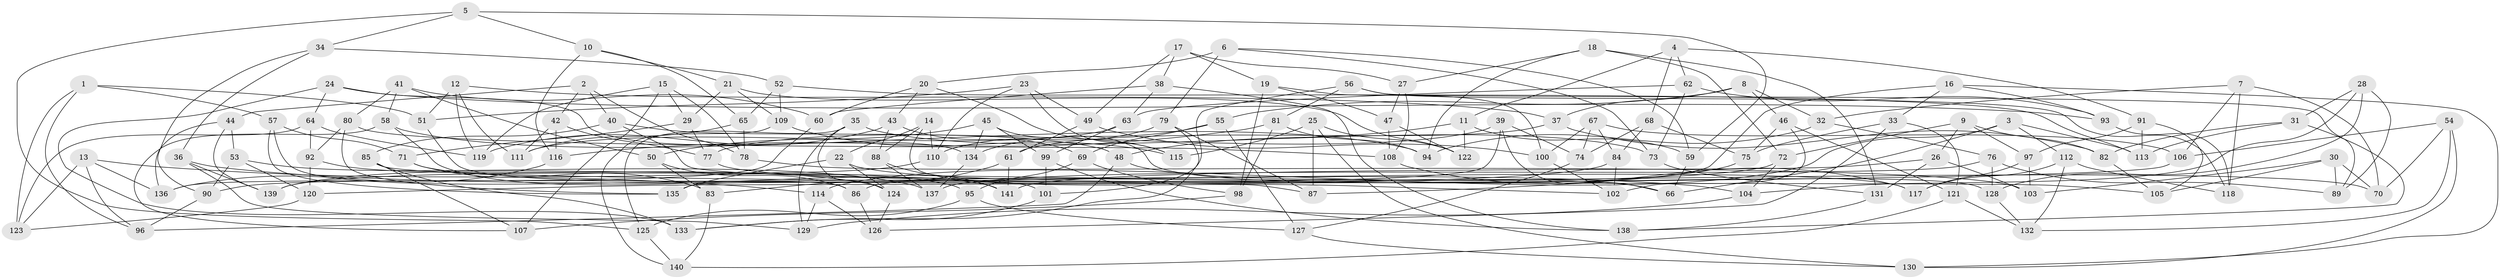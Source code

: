 // coarse degree distribution, {6: 0.3979591836734694, 4: 0.5408163265306123, 5: 0.04081632653061224, 3: 0.02040816326530612}
// Generated by graph-tools (version 1.1) at 2025/52/02/27/25 19:52:28]
// undirected, 141 vertices, 282 edges
graph export_dot {
graph [start="1"]
  node [color=gray90,style=filled];
  1;
  2;
  3;
  4;
  5;
  6;
  7;
  8;
  9;
  10;
  11;
  12;
  13;
  14;
  15;
  16;
  17;
  18;
  19;
  20;
  21;
  22;
  23;
  24;
  25;
  26;
  27;
  28;
  29;
  30;
  31;
  32;
  33;
  34;
  35;
  36;
  37;
  38;
  39;
  40;
  41;
  42;
  43;
  44;
  45;
  46;
  47;
  48;
  49;
  50;
  51;
  52;
  53;
  54;
  55;
  56;
  57;
  58;
  59;
  60;
  61;
  62;
  63;
  64;
  65;
  66;
  67;
  68;
  69;
  70;
  71;
  72;
  73;
  74;
  75;
  76;
  77;
  78;
  79;
  80;
  81;
  82;
  83;
  84;
  85;
  86;
  87;
  88;
  89;
  90;
  91;
  92;
  93;
  94;
  95;
  96;
  97;
  98;
  99;
  100;
  101;
  102;
  103;
  104;
  105;
  106;
  107;
  108;
  109;
  110;
  111;
  112;
  113;
  114;
  115;
  116;
  117;
  118;
  119;
  120;
  121;
  122;
  123;
  124;
  125;
  126;
  127;
  128;
  129;
  130;
  131;
  132;
  133;
  134;
  135;
  136;
  137;
  138;
  139;
  140;
  141;
  1 -- 51;
  1 -- 123;
  1 -- 96;
  1 -- 57;
  2 -- 42;
  2 -- 44;
  2 -- 40;
  2 -- 78;
  3 -- 112;
  3 -- 66;
  3 -- 113;
  3 -- 114;
  4 -- 11;
  4 -- 62;
  4 -- 68;
  4 -- 91;
  5 -- 59;
  5 -- 34;
  5 -- 10;
  5 -- 125;
  6 -- 73;
  6 -- 79;
  6 -- 20;
  6 -- 59;
  7 -- 70;
  7 -- 106;
  7 -- 118;
  7 -- 32;
  8 -- 37;
  8 -- 46;
  8 -- 55;
  8 -- 32;
  9 -- 82;
  9 -- 72;
  9 -- 97;
  9 -- 26;
  10 -- 21;
  10 -- 65;
  10 -- 116;
  11 -- 122;
  11 -- 48;
  11 -- 59;
  12 -- 119;
  12 -- 37;
  12 -- 111;
  12 -- 51;
  13 -- 136;
  13 -- 123;
  13 -- 114;
  13 -- 96;
  14 -- 88;
  14 -- 110;
  14 -- 22;
  14 -- 87;
  15 -- 78;
  15 -- 107;
  15 -- 29;
  15 -- 119;
  16 -- 130;
  16 -- 33;
  16 -- 86;
  16 -- 93;
  17 -- 38;
  17 -- 27;
  17 -- 49;
  17 -- 19;
  18 -- 72;
  18 -- 27;
  18 -- 94;
  18 -- 131;
  19 -- 100;
  19 -- 98;
  19 -- 47;
  20 -- 60;
  20 -- 43;
  20 -- 115;
  21 -- 122;
  21 -- 29;
  21 -- 109;
  22 -- 124;
  22 -- 70;
  22 -- 135;
  23 -- 51;
  23 -- 115;
  23 -- 110;
  23 -- 49;
  24 -- 64;
  24 -- 133;
  24 -- 134;
  24 -- 93;
  25 -- 130;
  25 -- 122;
  25 -- 115;
  25 -- 87;
  26 -- 141;
  26 -- 131;
  26 -- 103;
  27 -- 108;
  27 -- 47;
  28 -- 128;
  28 -- 104;
  28 -- 31;
  28 -- 89;
  29 -- 77;
  29 -- 71;
  30 -- 70;
  30 -- 103;
  30 -- 89;
  30 -- 105;
  31 -- 82;
  31 -- 113;
  31 -- 138;
  32 -- 76;
  32 -- 94;
  33 -- 75;
  33 -- 121;
  33 -- 126;
  34 -- 90;
  34 -- 52;
  34 -- 36;
  35 -- 129;
  35 -- 124;
  35 -- 125;
  35 -- 73;
  36 -- 104;
  36 -- 129;
  36 -- 139;
  37 -- 61;
  37 -- 82;
  38 -- 138;
  38 -- 63;
  38 -- 60;
  39 -- 66;
  39 -- 77;
  39 -- 135;
  39 -- 74;
  40 -- 48;
  40 -- 102;
  40 -- 85;
  41 -- 58;
  41 -- 50;
  41 -- 80;
  41 -- 60;
  42 -- 111;
  42 -- 116;
  42 -- 77;
  43 -- 119;
  43 -- 88;
  43 -- 69;
  44 -- 136;
  44 -- 139;
  44 -- 53;
  45 -- 99;
  45 -- 50;
  45 -- 134;
  45 -- 128;
  46 -- 75;
  46 -- 102;
  46 -- 121;
  47 -- 122;
  47 -- 108;
  48 -- 96;
  48 -- 66;
  49 -- 61;
  49 -- 100;
  50 -- 86;
  50 -- 83;
  51 -- 101;
  52 -- 113;
  52 -- 109;
  52 -- 65;
  53 -- 137;
  53 -- 120;
  53 -- 90;
  54 -- 106;
  54 -- 70;
  54 -- 132;
  54 -- 130;
  55 -- 134;
  55 -- 69;
  55 -- 127;
  56 -- 89;
  56 -- 101;
  56 -- 81;
  56 -- 118;
  57 -- 86;
  57 -- 135;
  57 -- 71;
  58 -- 107;
  58 -- 141;
  58 -- 94;
  59 -- 66;
  60 -- 136;
  61 -- 83;
  61 -- 141;
  62 -- 63;
  62 -- 93;
  62 -- 73;
  63 -- 99;
  63 -- 111;
  64 -- 92;
  64 -- 123;
  64 -- 119;
  65 -- 111;
  65 -- 78;
  67 -- 100;
  67 -- 106;
  67 -- 74;
  67 -- 84;
  68 -- 84;
  68 -- 75;
  68 -- 74;
  69 -- 95;
  69 -- 98;
  71 -- 95;
  71 -- 83;
  72 -- 139;
  72 -- 104;
  73 -- 131;
  74 -- 127;
  75 -- 87;
  76 -- 89;
  76 -- 137;
  76 -- 128;
  77 -- 117;
  78 -- 103;
  79 -- 133;
  79 -- 87;
  79 -- 110;
  80 -- 92;
  80 -- 108;
  80 -- 135;
  81 -- 94;
  81 -- 116;
  81 -- 98;
  82 -- 105;
  83 -- 140;
  84 -- 90;
  84 -- 102;
  85 -- 105;
  85 -- 133;
  85 -- 107;
  86 -- 126;
  88 -- 137;
  88 -- 141;
  90 -- 96;
  91 -- 105;
  91 -- 97;
  91 -- 113;
  92 -- 124;
  92 -- 120;
  93 -- 118;
  95 -- 125;
  95 -- 127;
  97 -- 103;
  97 -- 117;
  98 -- 107;
  99 -- 101;
  99 -- 138;
  100 -- 102;
  101 -- 133;
  104 -- 129;
  106 -- 120;
  108 -- 117;
  109 -- 140;
  109 -- 115;
  110 -- 139;
  112 -- 117;
  112 -- 132;
  112 -- 118;
  114 -- 126;
  114 -- 129;
  116 -- 136;
  120 -- 123;
  121 -- 140;
  121 -- 132;
  124 -- 126;
  125 -- 140;
  127 -- 130;
  128 -- 132;
  131 -- 138;
  134 -- 137;
}
